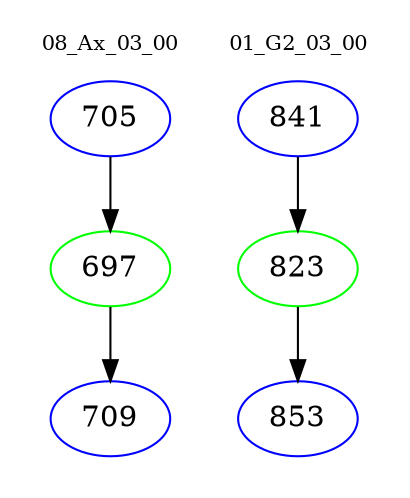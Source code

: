 digraph{
subgraph cluster_0 {
color = white
label = "08_Ax_03_00";
fontsize=10;
T0_705 [label="705", color="blue"]
T0_705 -> T0_697 [color="black"]
T0_697 [label="697", color="green"]
T0_697 -> T0_709 [color="black"]
T0_709 [label="709", color="blue"]
}
subgraph cluster_1 {
color = white
label = "01_G2_03_00";
fontsize=10;
T1_841 [label="841", color="blue"]
T1_841 -> T1_823 [color="black"]
T1_823 [label="823", color="green"]
T1_823 -> T1_853 [color="black"]
T1_853 [label="853", color="blue"]
}
}
